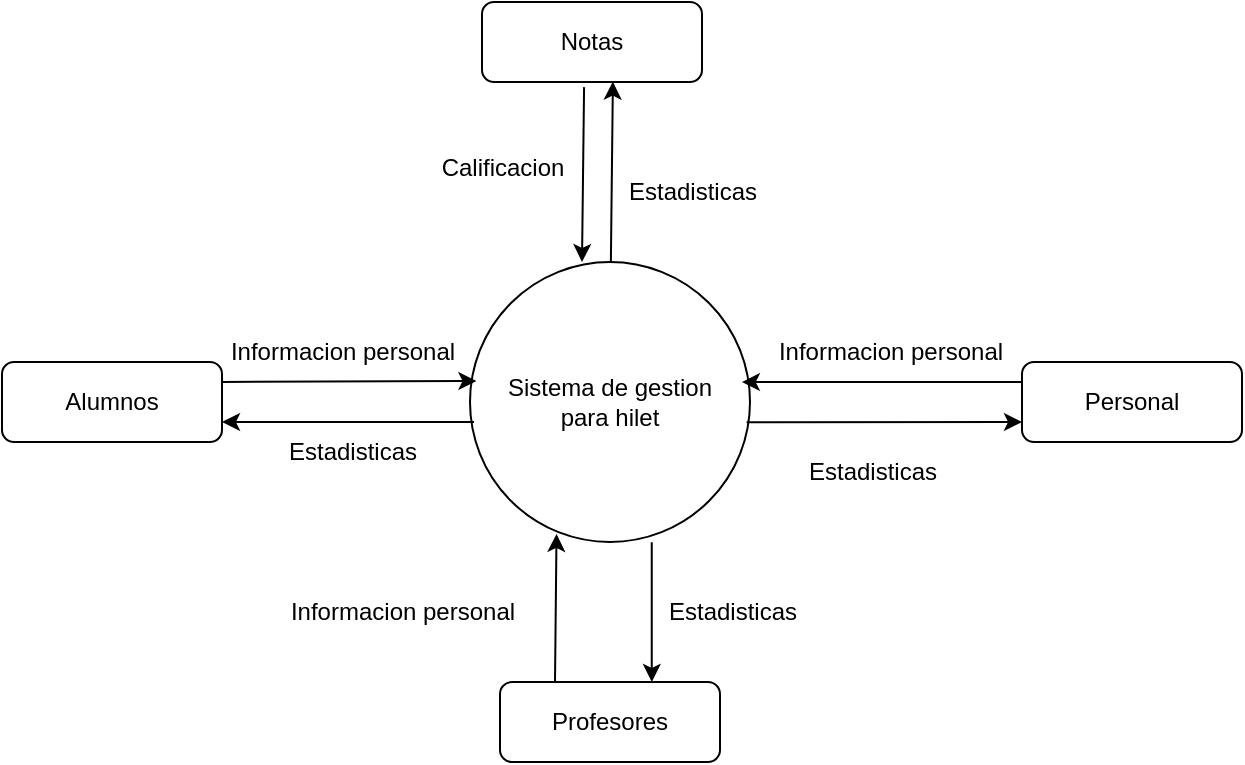 <mxfile version="24.9.2">
  <diagram name="Página-1" id="LbAm69sMUvd55U5JB9R9">
    <mxGraphModel dx="989" dy="514" grid="1" gridSize="10" guides="1" tooltips="1" connect="1" arrows="1" fold="1" page="1" pageScale="1" pageWidth="827" pageHeight="1169" math="0" shadow="0">
      <root>
        <mxCell id="0" />
        <mxCell id="1" parent="0" />
        <mxCell id="LwXMxSfR97O7_E-k2cdg-1" value="Sistema de gestion&lt;div&gt;para hilet&lt;/div&gt;" style="ellipse;whiteSpace=wrap;html=1;aspect=fixed;" vertex="1" parent="1">
          <mxGeometry x="374" y="190" width="140" height="140" as="geometry" />
        </mxCell>
        <mxCell id="LwXMxSfR97O7_E-k2cdg-2" value="Alumnos" style="rounded=1;whiteSpace=wrap;html=1;" vertex="1" parent="1">
          <mxGeometry x="140" y="240" width="110" height="40" as="geometry" />
        </mxCell>
        <mxCell id="LwXMxSfR97O7_E-k2cdg-3" value="Profesores" style="rounded=1;whiteSpace=wrap;html=1;" vertex="1" parent="1">
          <mxGeometry x="389" y="400" width="110" height="40" as="geometry" />
        </mxCell>
        <mxCell id="LwXMxSfR97O7_E-k2cdg-4" value="Personal" style="rounded=1;whiteSpace=wrap;html=1;" vertex="1" parent="1">
          <mxGeometry x="650" y="240" width="110" height="40" as="geometry" />
        </mxCell>
        <mxCell id="LwXMxSfR97O7_E-k2cdg-5" value="" style="endArrow=classic;html=1;rounded=0;exitX=1;exitY=0.25;exitDx=0;exitDy=0;entryX=0.023;entryY=0.425;entryDx=0;entryDy=0;entryPerimeter=0;" edge="1" parent="1" source="LwXMxSfR97O7_E-k2cdg-2" target="LwXMxSfR97O7_E-k2cdg-1">
          <mxGeometry width="50" height="50" relative="1" as="geometry">
            <mxPoint x="280" y="300" as="sourcePoint" />
            <mxPoint x="330" y="250" as="targetPoint" />
          </mxGeometry>
        </mxCell>
        <mxCell id="LwXMxSfR97O7_E-k2cdg-6" value="Informacion personal" style="text;html=1;align=center;verticalAlign=middle;resizable=0;points=[];autosize=1;strokeColor=none;fillColor=none;" vertex="1" parent="1">
          <mxGeometry x="240" y="220" width="140" height="30" as="geometry" />
        </mxCell>
        <mxCell id="LwXMxSfR97O7_E-k2cdg-8" value="" style="endArrow=classic;html=1;rounded=0;exitX=0;exitY=0.25;exitDx=0;exitDy=0;entryX=0.971;entryY=0.429;entryDx=0;entryDy=0;entryPerimeter=0;" edge="1" parent="1" source="LwXMxSfR97O7_E-k2cdg-4" target="LwXMxSfR97O7_E-k2cdg-1">
          <mxGeometry width="50" height="50" relative="1" as="geometry">
            <mxPoint x="550" y="290" as="sourcePoint" />
            <mxPoint x="600" y="240" as="targetPoint" />
          </mxGeometry>
        </mxCell>
        <mxCell id="LwXMxSfR97O7_E-k2cdg-9" value="Informacion personal" style="text;html=1;align=center;verticalAlign=middle;resizable=0;points=[];autosize=1;strokeColor=none;fillColor=none;" vertex="1" parent="1">
          <mxGeometry x="514" y="220" width="140" height="30" as="geometry" />
        </mxCell>
        <mxCell id="LwXMxSfR97O7_E-k2cdg-10" value="" style="endArrow=classic;html=1;rounded=0;exitX=0.25;exitY=0;exitDx=0;exitDy=0;entryX=0.309;entryY=0.971;entryDx=0;entryDy=0;entryPerimeter=0;" edge="1" parent="1" source="LwXMxSfR97O7_E-k2cdg-3" target="LwXMxSfR97O7_E-k2cdg-1">
          <mxGeometry width="50" height="50" relative="1" as="geometry">
            <mxPoint x="340" y="390" as="sourcePoint" />
            <mxPoint x="418" y="328" as="targetPoint" />
          </mxGeometry>
        </mxCell>
        <mxCell id="LwXMxSfR97O7_E-k2cdg-11" value="Informacion personal" style="text;html=1;align=center;verticalAlign=middle;resizable=0;points=[];autosize=1;strokeColor=none;fillColor=none;" vertex="1" parent="1">
          <mxGeometry x="270" y="350" width="140" height="30" as="geometry" />
        </mxCell>
        <mxCell id="LwXMxSfR97O7_E-k2cdg-12" value="" style="endArrow=classic;html=1;rounded=0;exitX=0.649;exitY=1.001;exitDx=0;exitDy=0;exitPerimeter=0;entryX=0.69;entryY=0;entryDx=0;entryDy=0;entryPerimeter=0;" edge="1" parent="1" source="LwXMxSfR97O7_E-k2cdg-1" target="LwXMxSfR97O7_E-k2cdg-3">
          <mxGeometry width="50" height="50" relative="1" as="geometry">
            <mxPoint x="530" y="370" as="sourcePoint" />
            <mxPoint x="580" y="320" as="targetPoint" />
          </mxGeometry>
        </mxCell>
        <mxCell id="LwXMxSfR97O7_E-k2cdg-13" value="Estadisticas" style="text;html=1;align=center;verticalAlign=middle;resizable=0;points=[];autosize=1;strokeColor=none;fillColor=none;" vertex="1" parent="1">
          <mxGeometry x="460" y="350" width="90" height="30" as="geometry" />
        </mxCell>
        <mxCell id="LwXMxSfR97O7_E-k2cdg-14" value="" style="endArrow=classic;html=1;rounded=0;entryX=0;entryY=0.75;entryDx=0;entryDy=0;exitX=0.988;exitY=0.572;exitDx=0;exitDy=0;exitPerimeter=0;" edge="1" parent="1" source="LwXMxSfR97O7_E-k2cdg-1" target="LwXMxSfR97O7_E-k2cdg-4">
          <mxGeometry width="50" height="50" relative="1" as="geometry">
            <mxPoint x="520" y="270" as="sourcePoint" />
            <mxPoint x="610" y="270" as="targetPoint" />
          </mxGeometry>
        </mxCell>
        <mxCell id="LwXMxSfR97O7_E-k2cdg-15" value="Estadisticas" style="text;html=1;align=center;verticalAlign=middle;resizable=0;points=[];autosize=1;strokeColor=none;fillColor=none;" vertex="1" parent="1">
          <mxGeometry x="530" y="280" width="90" height="30" as="geometry" />
        </mxCell>
        <mxCell id="LwXMxSfR97O7_E-k2cdg-16" value="" style="endArrow=classic;html=1;rounded=0;entryX=1;entryY=0.75;entryDx=0;entryDy=0;" edge="1" parent="1" target="LwXMxSfR97O7_E-k2cdg-2">
          <mxGeometry width="50" height="50" relative="1" as="geometry">
            <mxPoint x="376" y="270" as="sourcePoint" />
            <mxPoint x="340" y="290" as="targetPoint" />
          </mxGeometry>
        </mxCell>
        <mxCell id="LwXMxSfR97O7_E-k2cdg-17" value="Estadisticas" style="text;html=1;align=center;verticalAlign=middle;resizable=0;points=[];autosize=1;strokeColor=none;fillColor=none;" vertex="1" parent="1">
          <mxGeometry x="270" y="270" width="90" height="30" as="geometry" />
        </mxCell>
        <mxCell id="LwXMxSfR97O7_E-k2cdg-18" value="Notas" style="rounded=1;whiteSpace=wrap;html=1;" vertex="1" parent="1">
          <mxGeometry x="380" y="60" width="110" height="40" as="geometry" />
        </mxCell>
        <mxCell id="LwXMxSfR97O7_E-k2cdg-19" value="" style="endArrow=classic;html=1;rounded=0;exitX=0.464;exitY=1.064;exitDx=0;exitDy=0;exitPerimeter=0;" edge="1" parent="1" source="LwXMxSfR97O7_E-k2cdg-18">
          <mxGeometry width="50" height="50" relative="1" as="geometry">
            <mxPoint x="430" y="110" as="sourcePoint" />
            <mxPoint x="430" y="190" as="targetPoint" />
          </mxGeometry>
        </mxCell>
        <mxCell id="LwXMxSfR97O7_E-k2cdg-20" value="" style="endArrow=classic;html=1;rounded=0;entryX=0.595;entryY=0.995;entryDx=0;entryDy=0;entryPerimeter=0;" edge="1" parent="1" source="LwXMxSfR97O7_E-k2cdg-1" target="LwXMxSfR97O7_E-k2cdg-18">
          <mxGeometry width="50" height="50" relative="1" as="geometry">
            <mxPoint x="480" y="180" as="sourcePoint" />
            <mxPoint x="444" y="120" as="targetPoint" />
            <Array as="points" />
          </mxGeometry>
        </mxCell>
        <mxCell id="LwXMxSfR97O7_E-k2cdg-21" value="Calificacion" style="text;html=1;align=center;verticalAlign=middle;resizable=0;points=[];autosize=1;strokeColor=none;fillColor=none;" vertex="1" parent="1">
          <mxGeometry x="350" y="128" width="80" height="30" as="geometry" />
        </mxCell>
        <mxCell id="LwXMxSfR97O7_E-k2cdg-23" value="Estadisticas" style="text;html=1;align=center;verticalAlign=middle;resizable=0;points=[];autosize=1;strokeColor=none;fillColor=none;" vertex="1" parent="1">
          <mxGeometry x="440" y="140" width="90" height="30" as="geometry" />
        </mxCell>
      </root>
    </mxGraphModel>
  </diagram>
</mxfile>
